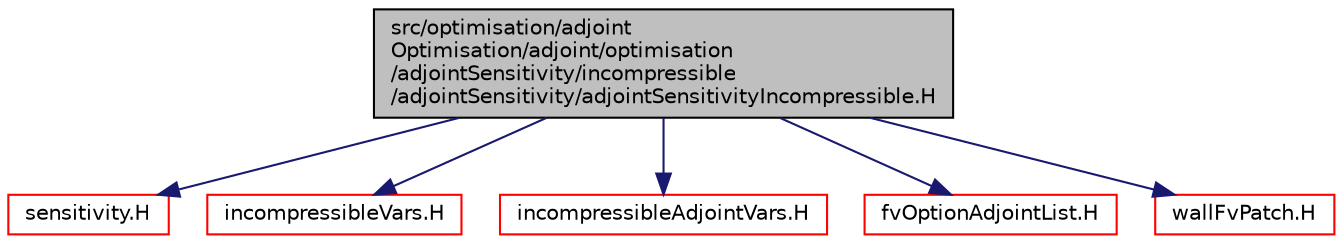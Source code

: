 digraph "src/optimisation/adjointOptimisation/adjoint/optimisation/adjointSensitivity/incompressible/adjointSensitivity/adjointSensitivityIncompressible.H"
{
  bgcolor="transparent";
  edge [fontname="Helvetica",fontsize="10",labelfontname="Helvetica",labelfontsize="10"];
  node [fontname="Helvetica",fontsize="10",shape=record];
  Node1 [label="src/optimisation/adjoint\lOptimisation/adjoint/optimisation\l/adjointSensitivity/incompressible\l/adjointSensitivity/adjointSensitivityIncompressible.H",height=0.2,width=0.4,color="black", fillcolor="grey75", style="filled" fontcolor="black"];
  Node1 -> Node2 [color="midnightblue",fontsize="10",style="solid",fontname="Helvetica"];
  Node2 [label="sensitivity.H",height=0.2,width=0.4,color="red",URL="$sensitivity_8H.html"];
  Node1 -> Node3 [color="midnightblue",fontsize="10",style="solid",fontname="Helvetica"];
  Node3 [label="incompressibleVars.H",height=0.2,width=0.4,color="red",URL="$incompressibleVars_8H.html"];
  Node1 -> Node4 [color="midnightblue",fontsize="10",style="solid",fontname="Helvetica"];
  Node4 [label="incompressibleAdjointVars.H",height=0.2,width=0.4,color="red",URL="$incompressibleAdjointVars_8H.html"];
  Node1 -> Node5 [color="midnightblue",fontsize="10",style="solid",fontname="Helvetica"];
  Node5 [label="fvOptionAdjointList.H",height=0.2,width=0.4,color="red",URL="$fvOptionAdjointList_8H.html"];
  Node1 -> Node6 [color="midnightblue",fontsize="10",style="solid",fontname="Helvetica"];
  Node6 [label="wallFvPatch.H",height=0.2,width=0.4,color="red",URL="$wallFvPatch_8H.html"];
}
